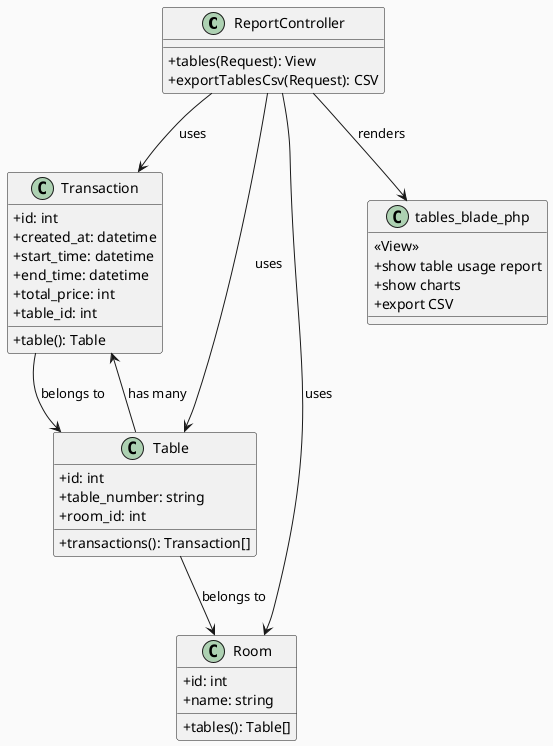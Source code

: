 @startuml TableUsageReportClass

skinparam backgroundColor #FAFAFA
skinparam classAttributeIconSize 0

' === CONTROLLER ===
class ReportController {
    +tables(Request): View
    +exportTablesCsv(Request): CSV
}

' === MODELS ===
class Transaction {
    +id: int
    +created_at: datetime
    +start_time: datetime
    +end_time: datetime
    +total_price: int
    +table_id: int
    +table(): Table
}

class Table {
    +id: int
    +table_number: string
    +room_id: int
    +transactions(): Transaction[]
}

class Room {
    +id: int
    +name: string
    +tables(): Table[]
}

' === VIEW ===
class tables_blade_php {
    <<View>>
    +show table usage report
    +show charts
    +export CSV
}

' === RELATIONSHIPS ===
ReportController --> Transaction : uses
ReportController --> Table : uses
ReportController --> Room : uses
ReportController --> tables_blade_php : renders

Transaction --> Table : belongs to
Table --> Room : belongs to
Table --> Transaction : has many

@enduml
